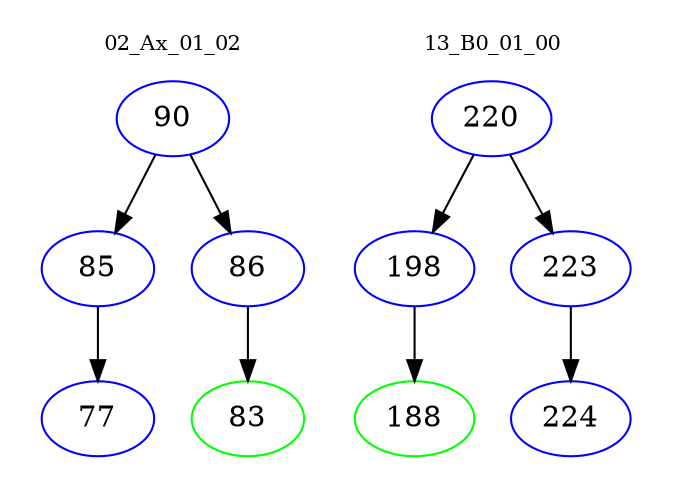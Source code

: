 digraph{
subgraph cluster_0 {
color = white
label = "02_Ax_01_02";
fontsize=10;
T0_90 [label="90", color="blue"]
T0_90 -> T0_85 [color="black"]
T0_85 [label="85", color="blue"]
T0_85 -> T0_77 [color="black"]
T0_77 [label="77", color="blue"]
T0_90 -> T0_86 [color="black"]
T0_86 [label="86", color="blue"]
T0_86 -> T0_83 [color="black"]
T0_83 [label="83", color="green"]
}
subgraph cluster_1 {
color = white
label = "13_B0_01_00";
fontsize=10;
T1_220 [label="220", color="blue"]
T1_220 -> T1_198 [color="black"]
T1_198 [label="198", color="blue"]
T1_198 -> T1_188 [color="black"]
T1_188 [label="188", color="green"]
T1_220 -> T1_223 [color="black"]
T1_223 [label="223", color="blue"]
T1_223 -> T1_224 [color="black"]
T1_224 [label="224", color="blue"]
}
}
